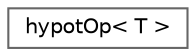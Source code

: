 digraph "Graphical Class Hierarchy"
{
 // LATEX_PDF_SIZE
  bgcolor="transparent";
  edge [fontname=Helvetica,fontsize=10,labelfontname=Helvetica,labelfontsize=10];
  node [fontname=Helvetica,fontsize=10,shape=box,height=0.2,width=0.4];
  rankdir="LR";
  Node0 [id="Node000000",label="hypotOp\< T \>",height=0.2,width=0.4,color="grey40", fillcolor="white", style="filled",URL="$structFoam_1_1hypotOp.html",tooltip=" "];
}
